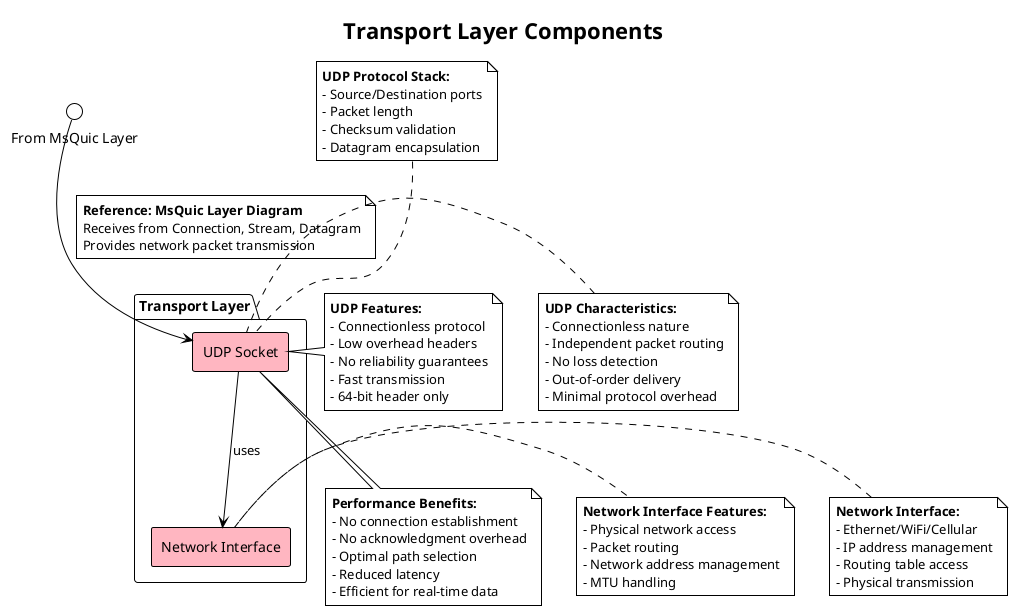 @startuml
!theme plain
skinparam componentStyle rectangle
skinparam backgroundColor white
skinparam component {
  BackgroundColor lightpink
  BorderColor black
}

title Transport Layer Components

package "Transport Layer" {
  component "UDP Socket"        as UDP
  component "Network Interface" as NetIf

  UDP --> NetIf : uses
}

' External interface points (references to other diagrams)
interface "From MsQuic Layer" as IFromMsQuic

IFromMsQuic --> UDP
note on link : **Reference: MsQuic Layer Diagram**\nReceives from Connection, Stream, Datagram\nProvides network packet transmission

' Transport layer annotations
note right of UDP : **UDP Features:**\n- Connectionless protocol\n- Low overhead headers\n- No reliability guarantees\n- Fast transmission\n- 64-bit header only

note right of NetIf : **Network Interface Features:**\n- Physical network access\n- Packet routing\n- Network address management\n- MTU handling

' Protocol details
note top of UDP : **UDP Protocol Stack:**\n- Source/Destination ports\n- Packet length\n- Checksum validation\n- Datagram encapsulation

' Network characteristics
note left of UDP : **UDP Characteristics:**\n- Connectionless nature\n- Independent packet routing\n- No loss detection\n- Out-of-order delivery\n- Minimal protocol overhead

note left of NetIf : **Network Interface:**\n- Ethernet/WiFi/Cellular\n- IP address management\n- Routing table access\n- Physical transmission

' Performance notes
note bottom of UDP : **Performance Benefits:**\n- No connection establishment\n- No acknowledgment overhead\n- Optimal path selection\n- Reduced latency\n- Efficient for real-time data

@enduml
